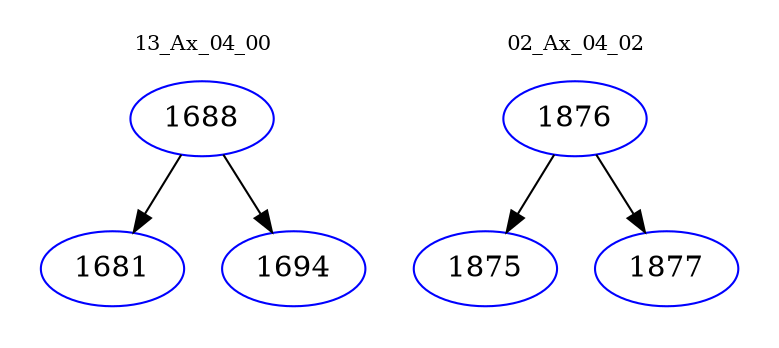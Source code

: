 digraph{
subgraph cluster_0 {
color = white
label = "13_Ax_04_00";
fontsize=10;
T0_1688 [label="1688", color="blue"]
T0_1688 -> T0_1681 [color="black"]
T0_1681 [label="1681", color="blue"]
T0_1688 -> T0_1694 [color="black"]
T0_1694 [label="1694", color="blue"]
}
subgraph cluster_1 {
color = white
label = "02_Ax_04_02";
fontsize=10;
T1_1876 [label="1876", color="blue"]
T1_1876 -> T1_1875 [color="black"]
T1_1875 [label="1875", color="blue"]
T1_1876 -> T1_1877 [color="black"]
T1_1877 [label="1877", color="blue"]
}
}
